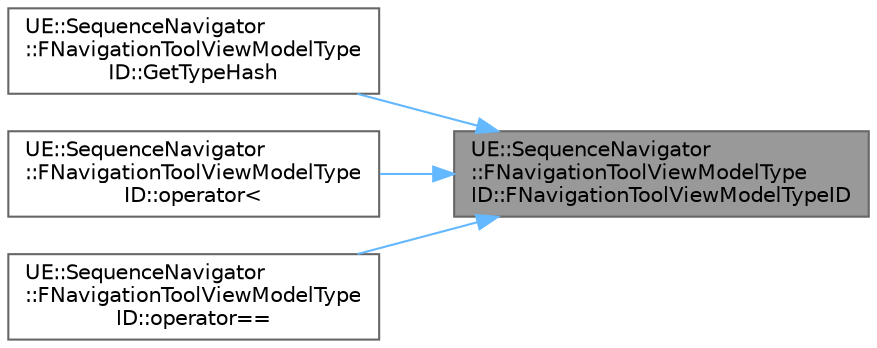 digraph "UE::SequenceNavigator::FNavigationToolViewModelTypeID::FNavigationToolViewModelTypeID"
{
 // INTERACTIVE_SVG=YES
 // LATEX_PDF_SIZE
  bgcolor="transparent";
  edge [fontname=Helvetica,fontsize=10,labelfontname=Helvetica,labelfontsize=10];
  node [fontname=Helvetica,fontsize=10,shape=box,height=0.2,width=0.4];
  rankdir="RL";
  Node1 [id="Node000001",label="UE::SequenceNavigator\l::FNavigationToolViewModelType\lID::FNavigationToolViewModelTypeID",height=0.2,width=0.4,color="gray40", fillcolor="grey60", style="filled", fontcolor="black",tooltip=" "];
  Node1 -> Node2 [id="edge1_Node000001_Node000002",dir="back",color="steelblue1",style="solid",tooltip=" "];
  Node2 [id="Node000002",label="UE::SequenceNavigator\l::FNavigationToolViewModelType\lID::GetTypeHash",height=0.2,width=0.4,color="grey40", fillcolor="white", style="filled",URL="$dd/d00/structUE_1_1SequenceNavigator_1_1FNavigationToolViewModelTypeID.html#afdd9b5892500aa7f5063c8de31774768",tooltip=" "];
  Node1 -> Node3 [id="edge2_Node000001_Node000003",dir="back",color="steelblue1",style="solid",tooltip=" "];
  Node3 [id="Node000003",label="UE::SequenceNavigator\l::FNavigationToolViewModelType\lID::operator\<",height=0.2,width=0.4,color="grey40", fillcolor="white", style="filled",URL="$dd/d00/structUE_1_1SequenceNavigator_1_1FNavigationToolViewModelTypeID.html#aee7580b7386f41846ba2072a77ad3952",tooltip=" "];
  Node1 -> Node4 [id="edge3_Node000001_Node000004",dir="back",color="steelblue1",style="solid",tooltip=" "];
  Node4 [id="Node000004",label="UE::SequenceNavigator\l::FNavigationToolViewModelType\lID::operator==",height=0.2,width=0.4,color="grey40", fillcolor="white", style="filled",URL="$dd/d00/structUE_1_1SequenceNavigator_1_1FNavigationToolViewModelTypeID.html#af243f50b5f265e0c10bb3852cc352c7b",tooltip=" "];
}
